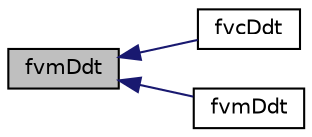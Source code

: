 digraph "fvmDdt"
{
  bgcolor="transparent";
  edge [fontname="Helvetica",fontsize="10",labelfontname="Helvetica",labelfontsize="10"];
  node [fontname="Helvetica",fontsize="10",shape=record];
  rankdir="LR";
  Node1 [label="fvmDdt",height=0.2,width=0.4,color="black", fillcolor="grey75", style="filled", fontcolor="black"];
  Node1 -> Node2 [dir="back",color="midnightblue",fontsize="10",style="solid",fontname="Helvetica"];
  Node2 [label="fvcDdt",height=0.2,width=0.4,color="black",URL="$a01401.html#af92ddb1062cba9d3b74b90593ccf9b86"];
  Node1 -> Node3 [dir="back",color="midnightblue",fontsize="10",style="solid",fontname="Helvetica"];
  Node3 [label="fvmDdt",height=0.2,width=0.4,color="black",URL="$a01401.html#ae2ed609edd76eef5571923959486d0a0"];
}
